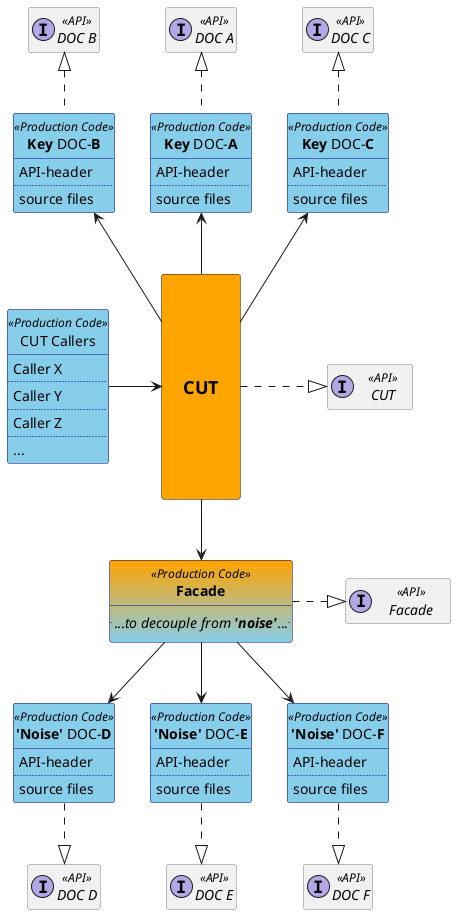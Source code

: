 @startuml

!definelong SET_DOC(_name_, _type_, _id_, _direction_='up')
interface "DOC _name_" as _name_ <<API>>
class "**_type_** DOC-**_name_**" as _id_ <<Production Code>>
{
API-header
..
source files
}
_id_ ._direction_.|> _name_
!enddefinelong

skinparam class {
    borderColor<<API>> gray
    borderStyle<<API>> dashed
    BackgroundColor<<Production Code>> skyblue
    borderColor<<Production Code>> navy
}

class       "                    \n\n\n\n\n<size:18>**CUT**</size>\n\n\n\n\n" as cut #orange
interface   "    CUT    " as cutApi <<API>>
class		"**Facade**" as facade <<Production Code>> #orange-skyblue {
	.....//to decouple from **'noise'**//.....
}
interface   "    Facade    " as facadeApi <<API>>

together {
	SET_DOC(A, "Key", docA)
	SET_DOC(B, "Key", docB)
	SET_DOC(C, "Key", docC)
}

together {
	SET_DOC(D, "'Noise'", docD, down)
	SET_DOC(E, "'Noise'", docE, down)
	SET_DOC(F, "'Noise'", docF, down)
}

class "CUT Callers" as callers <<Production Code>>
{
Caller X
..
Caller Y
..
Caller Z
..
...
}

cut -up-> docA
cut -up-> docB
cut -up-> docC
cut -down-> facade
facade .right.|>facadeApi : "     "
facade -down-> docD
facade -down-> docE
facade -down-> docF
callers -right-> cut : "     "
cut .right.|> cutApi : "               "

hide members 
hide circle
show <<API>> circle
show <<Production Code>> members

@enduml